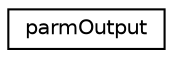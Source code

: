 digraph "Graphical Class Hierarchy"
{
  edge [fontname="Helvetica",fontsize="10",labelfontname="Helvetica",labelfontsize="10"];
  node [fontname="Helvetica",fontsize="10",shape=record];
  rankdir="LR";
  Node1 [label="parmOutput",height=0.2,width=0.4,color="black", fillcolor="white", style="filled",URL="$structparm_output.html",tooltip="Ouput control structure used for serializing parameter set into XML. "];
}
